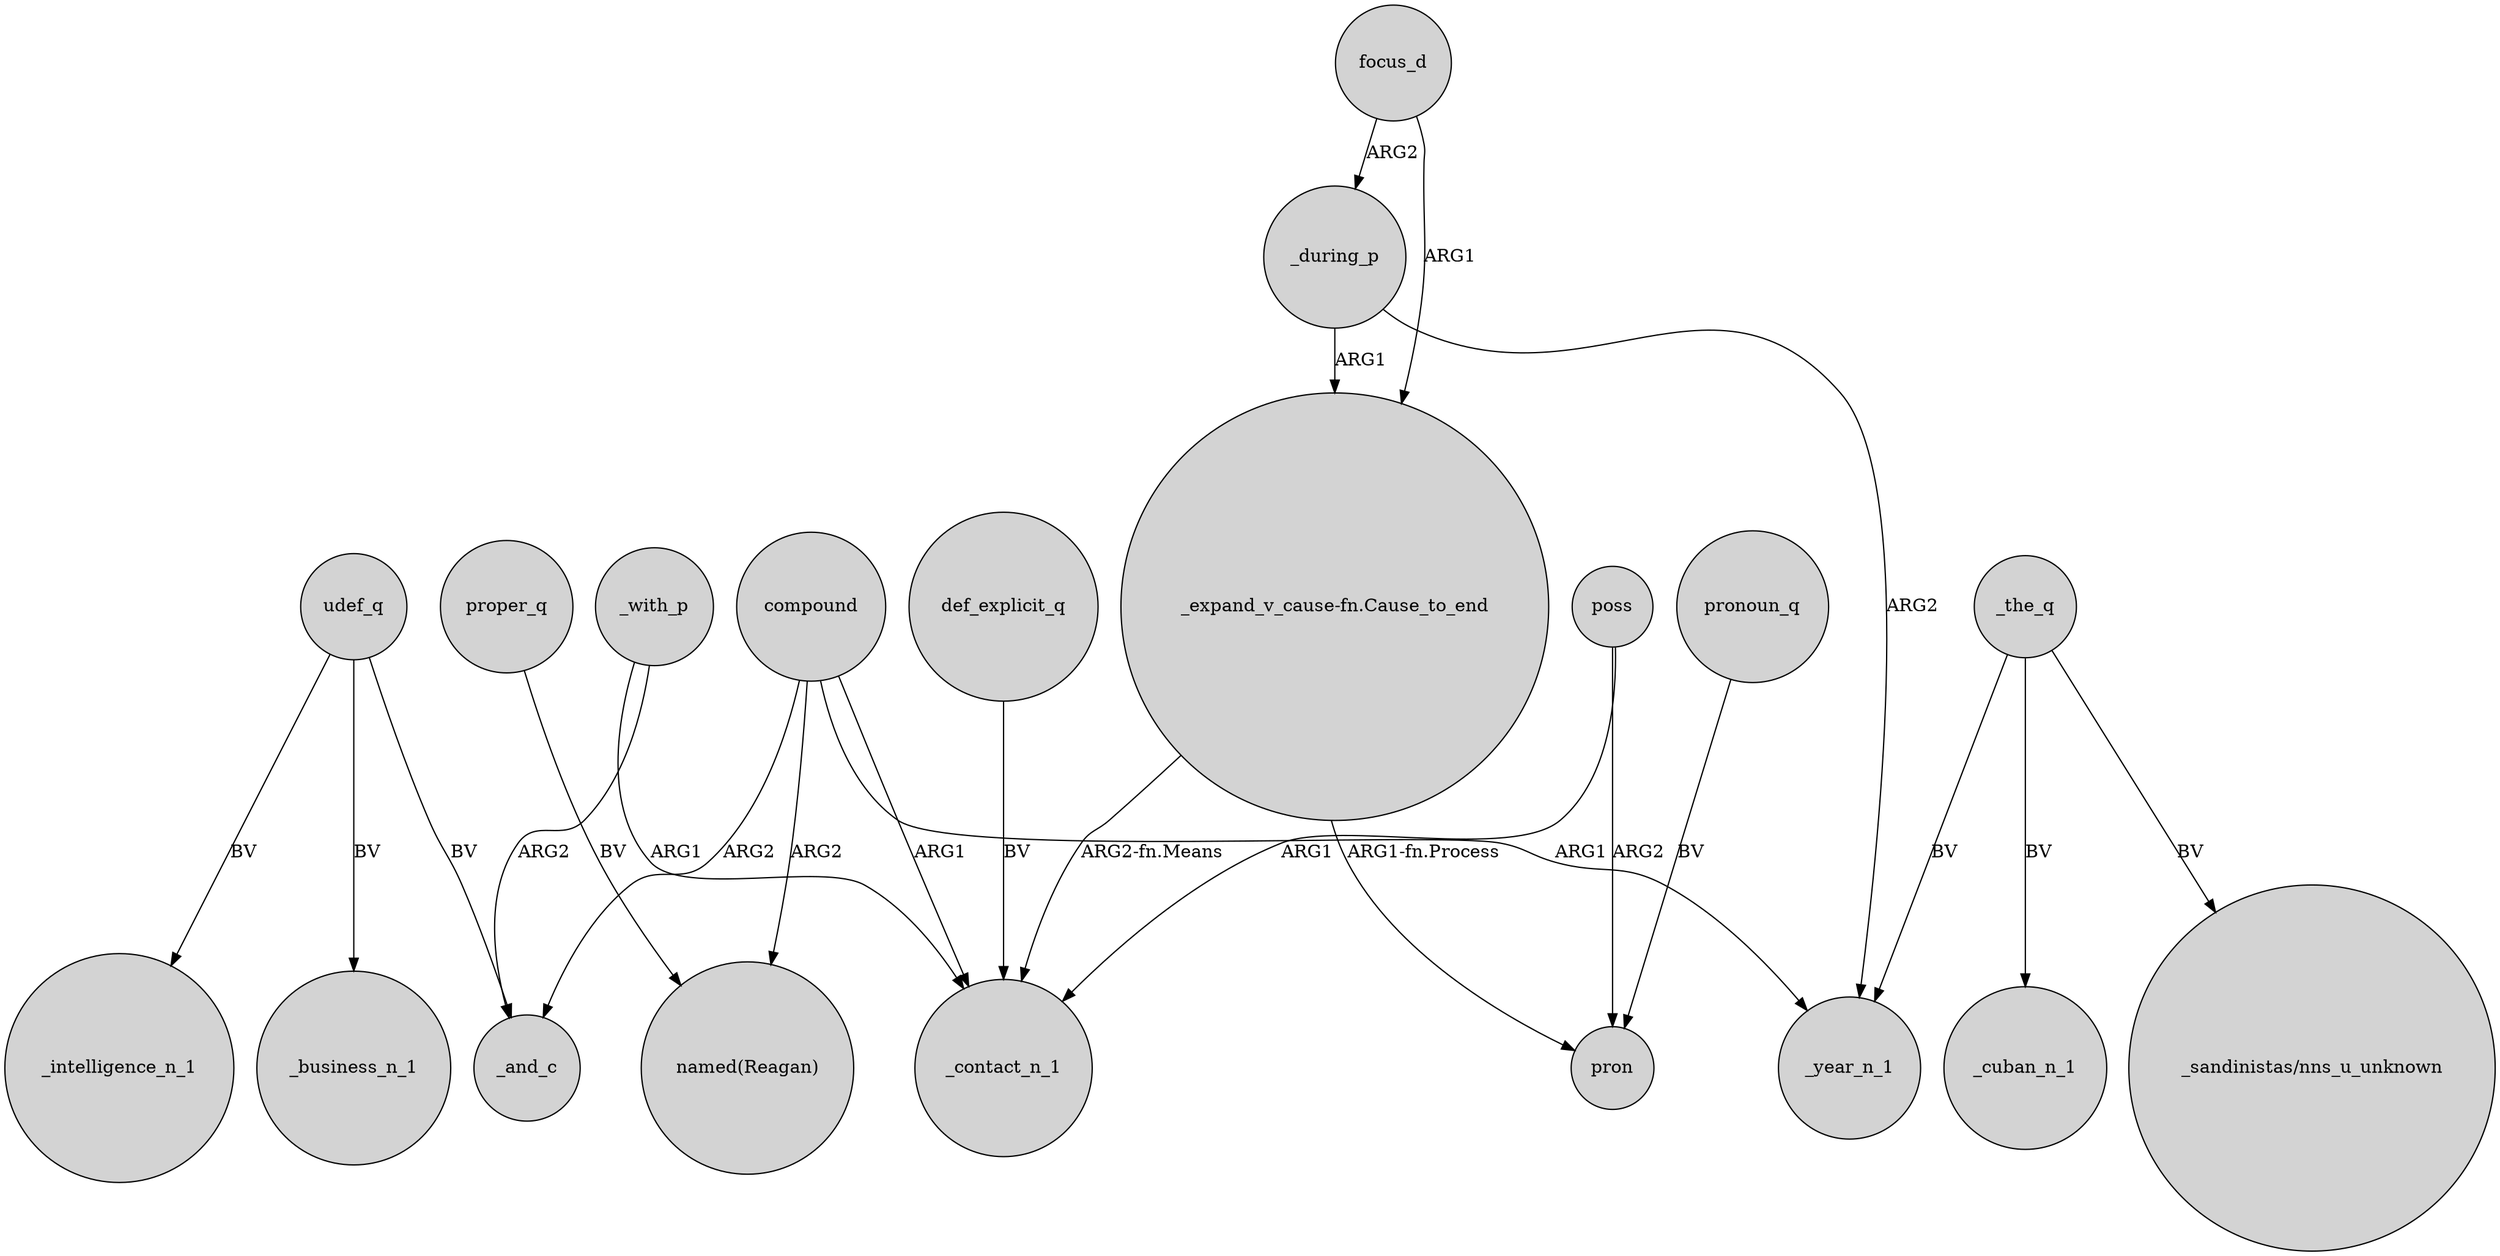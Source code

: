 digraph {
	node [shape=circle style=filled]
	compound -> _contact_n_1 [label=ARG1]
	_with_p -> _contact_n_1 [label=ARG1]
	focus_d -> _during_p [label=ARG2]
	def_explicit_q -> _contact_n_1 [label=BV]
	_during_p -> "_expand_v_cause-fn.Cause_to_end" [label=ARG1]
	proper_q -> "named(Reagan)" [label=BV]
	focus_d -> "_expand_v_cause-fn.Cause_to_end" [label=ARG1]
	"_expand_v_cause-fn.Cause_to_end" -> pron [label="ARG1-fn.Process"]
	compound -> _year_n_1 [label=ARG1]
	udef_q -> _and_c [label=BV]
	_the_q -> _cuban_n_1 [label=BV]
	udef_q -> _business_n_1 [label=BV]
	compound -> _and_c [label=ARG2]
	_the_q -> "_sandinistas/nns_u_unknown" [label=BV]
	pronoun_q -> pron [label=BV]
	poss -> pron [label=ARG2]
	"_expand_v_cause-fn.Cause_to_end" -> _contact_n_1 [label="ARG2-fn.Means"]
	_the_q -> _year_n_1 [label=BV]
	udef_q -> _intelligence_n_1 [label=BV]
	_with_p -> _and_c [label=ARG2]
	poss -> _contact_n_1 [label=ARG1]
	_during_p -> _year_n_1 [label=ARG2]
	compound -> "named(Reagan)" [label=ARG2]
}
